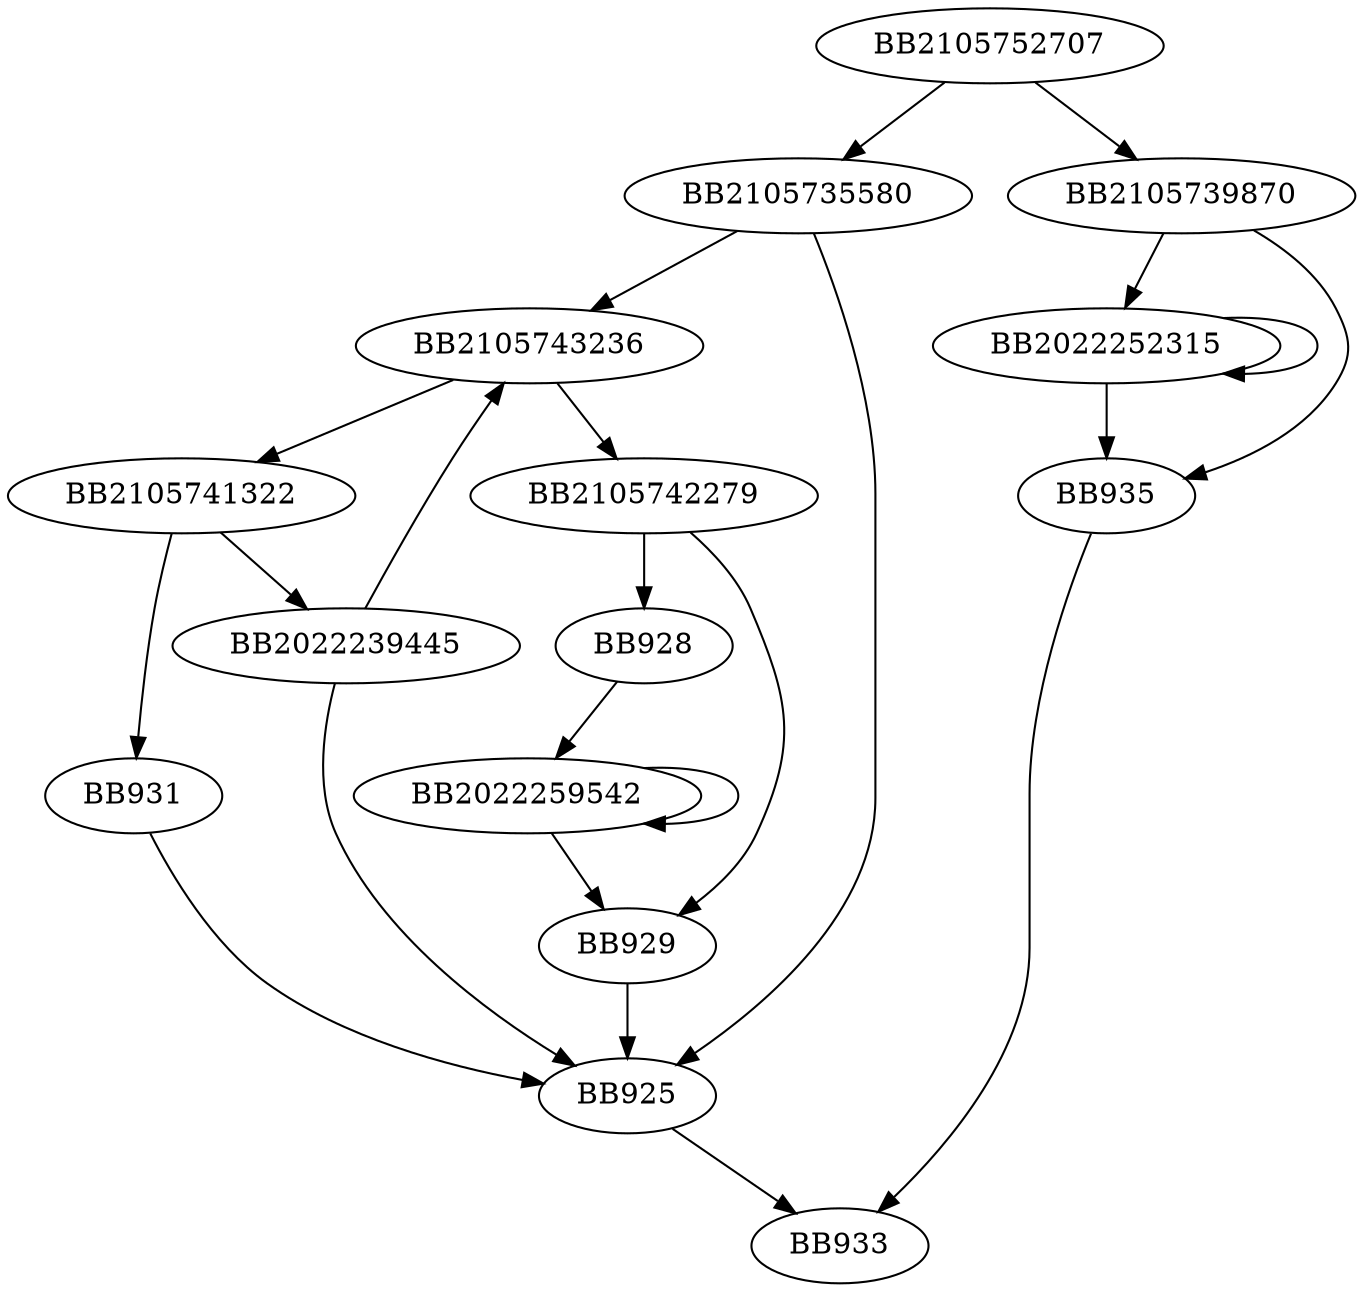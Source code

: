 digraph G{
	BB2105752707->BB2105735580;
	BB2105752707->BB2105739870;
	BB2105735580->BB2105743236;
	BB2105735580->BB925;
	BB2105743236->BB2105741322;
	BB2105743236->BB2105742279;
	BB2105742279->BB928;
	BB2105742279->BB929;
	BB928->BB2022259542;
	BB2022259542->BB2022259542;
	BB2022259542->BB929;
	BB929->BB925;
	BB2105741322->BB931;
	BB2105741322->BB2022239445;
	BB931->BB925;
	BB2022239445->BB2105743236;
	BB2022239445->BB925;
	BB925->BB933;
	BB2105739870->BB2022252315;
	BB2105739870->BB935;
	BB2022252315->BB2022252315;
	BB2022252315->BB935;
	BB935->BB933;
}
